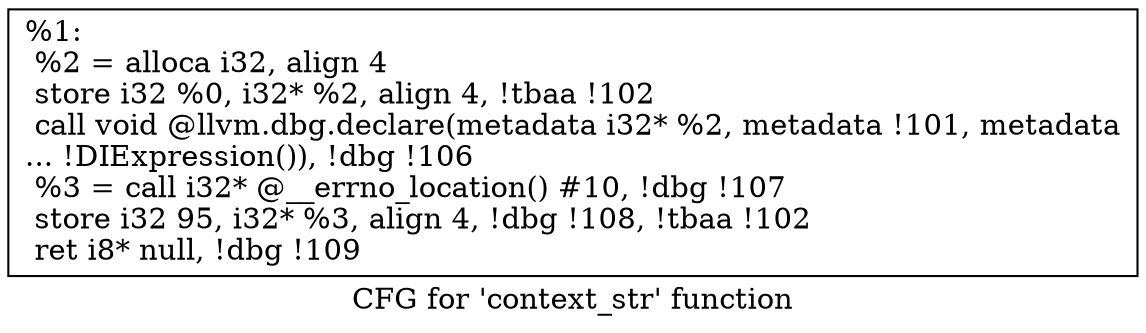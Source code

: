 digraph "CFG for 'context_str' function" {
	label="CFG for 'context_str' function";

	Node0x112c390 [shape=record,label="{%1:\l  %2 = alloca i32, align 4\l  store i32 %0, i32* %2, align 4, !tbaa !102\l  call void @llvm.dbg.declare(metadata i32* %2, metadata !101, metadata\l... !DIExpression()), !dbg !106\l  %3 = call i32* @__errno_location() #10, !dbg !107\l  store i32 95, i32* %3, align 4, !dbg !108, !tbaa !102\l  ret i8* null, !dbg !109\l}"];
}
